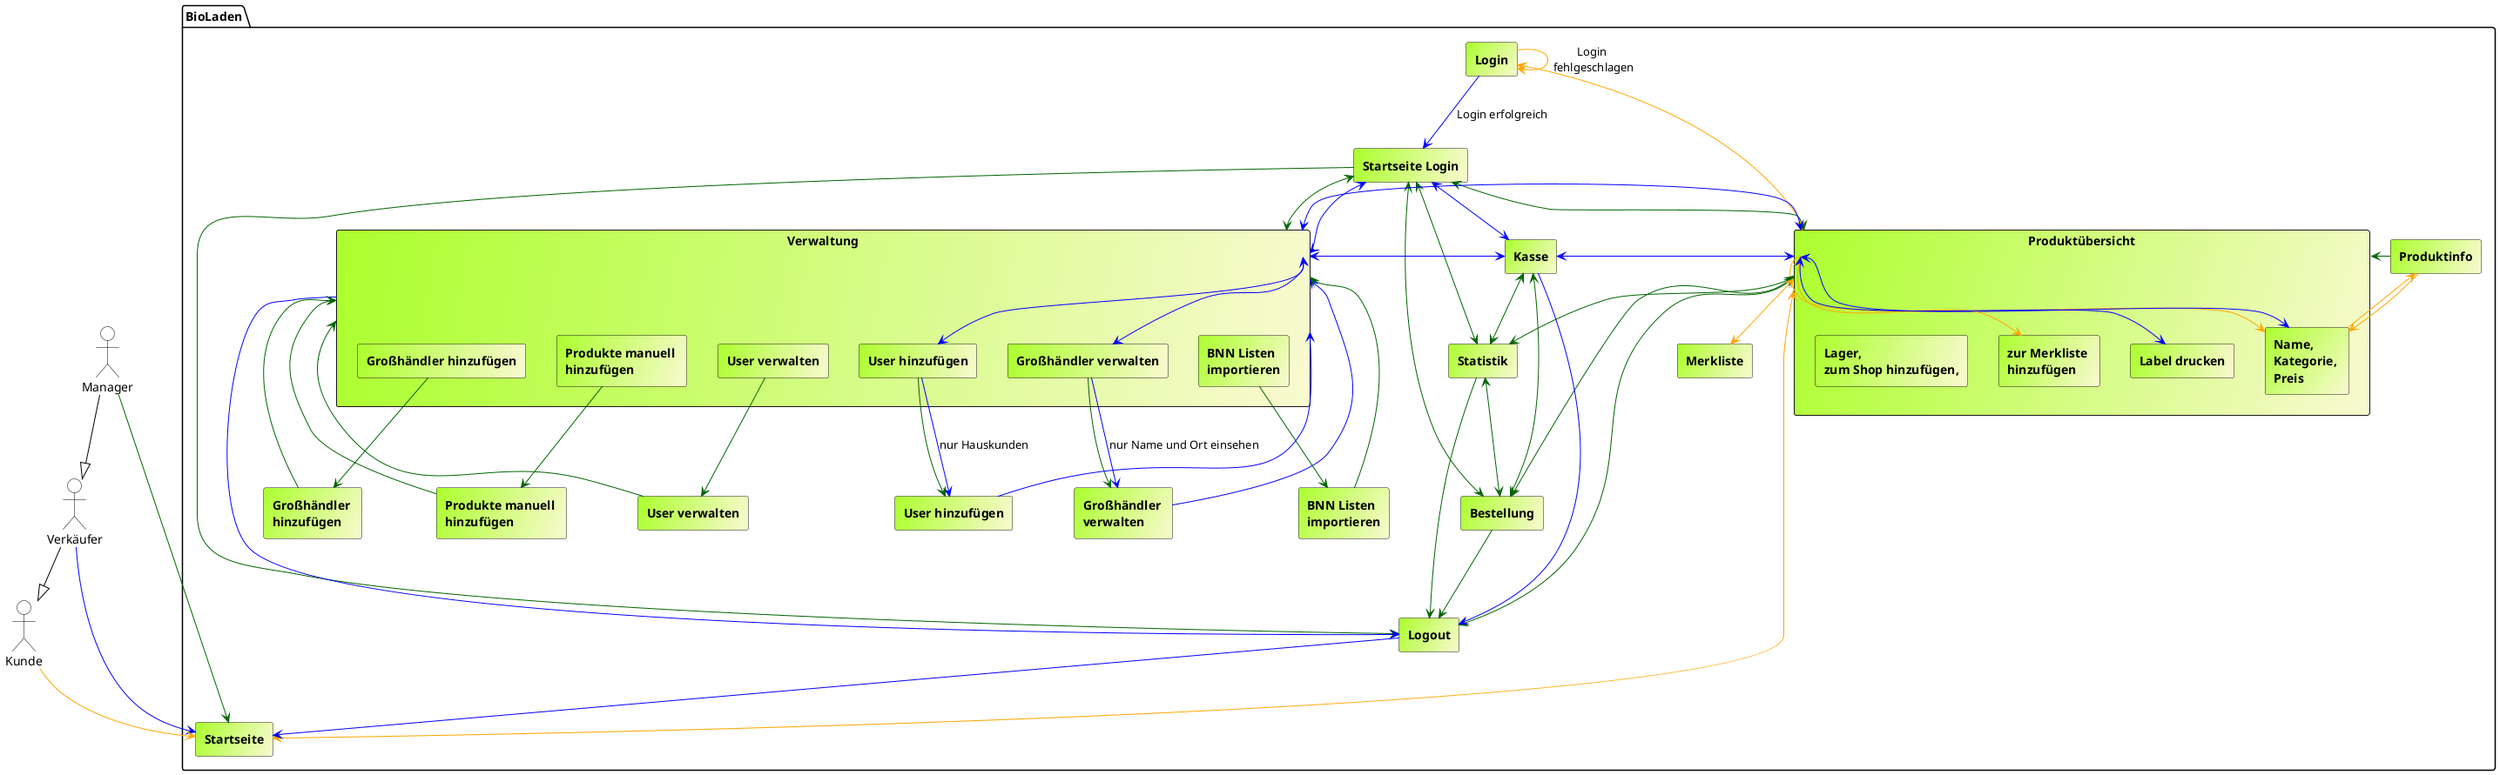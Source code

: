 @startuml

skinparam componentStyle uml2
'skinparam linetype ortho
'skinparam handwritten true
skinparam componentStyle uml2

skinparam rectangle {
    fontStyle bold
	BackgroundColor #GreenYellow/LightGoldenRodYellow

}

skinparam component {
    fontStyle bold
	BackgroundColor #GreenYellow/LightGoldenRodYellow
    BorderColor darkgreen
}

skinparam Arrow {
    Color darkgreen
}
skinparam Actor{
    BorderColor black
    BackgroundColor white
}
:Manager: as m
:Verkäufer: as v
:Kunde: as k
m -[#black]-|> v
v -[#black]-|> k
package "BioLaden"{


    rectangle Startseite
    rectangle Produktübersicht as püb{
        rectangle "Name, \nKategorie, \nPreis" as pkat
        rectangle "Label drucken" as plab
        rectangle "zur Merkliste \nhinzufügen" as addmerk
        rectangle "Lager, \nzum Shop hinzufügen," as shop
    }
    rectangle Merkliste as merk
    rectangle Produktinfo as pinf
    rectangle Login as log
    rectangle "Startseite Login" as stlog
    rectangle Verwaltung as ver{
        rectangle "User hinzufügen" as vuadd
        rectangle "User verwalten" as vuver
        rectangle "Großhändler hinzufügen" as vgadd
        rectangle "Großhändler verwalten" as vgver
        rectangle "BNN Listen \nimportieren" as vbnn
        rectangle "Produkte manuell \nhinzufügen" as vpadd
    }
    rectangle "User hinzufügen" as uadd
    rectangle "Großhändler \nhinzufügen" as gadd
    rectangle "User verwalten" as uver
    rectangle "Großhändler \nverwalten" as gver
    rectangle "BNN Listen \nimportieren" as bnn
    rectangle "Produkte manuell \nhinzufügen" as padd
    rectangle Kasse as kas
    rectangle Bestellung as best
    rectangle Statistik as stats
    rectangle Logout as lout


    m --> Startseite
    v -[#blue]-> Startseite
    k -[#orange]-> Startseite
    Startseite <-[#orange]-> püb
    püb -[#orange]->pkat
    püb <-[#orange]-> addmerk
    püb <-[#orange]-> log
    log -[#blue]-> stlog: Login erfolgreich
    log -[#orange]-> log: Login \nfehlgeschlagen
    stlog --> lout
    stlog <--> püb
    püb <-[#blue]-> plab
    püb <-[#blue]-> pkat
    stlog <--> stats
    stlog <--> best
    stlog <-[#blue]-> kas
    stlog <--> ver
    stlog <-[#blue]-> ver
    ver <-[#blue]-> vgver
    ver <-[#blue]-> vuadd
    vuadd -[#blue]-> uadd : nur Hauskunden
    vgver -[#blue]-> gver : nur Name und Ort einsehen
    lout -[#blue]-> Startseite
    püb --> lout
    püb <-[#blue]-> kas
    püb <--> stats
    ver <-[#blue]-> püb
    ver -[#blue]-> lout
    püb <--> best
    stats --> lout
    best --> lout
    kas -[#blue]-> lout
    kas <--> best
    kas <--> stats
    stats <--> best
    pkat -[#orange]-> pinf
    pinf --> püb
    pinf -[#orange]-> pkat
    püb <-[#orange]-> merk
    vuadd --> uadd
    uadd -[#blue]-> ver
    vuver --> uver
    uver --> ver
    vgadd --> gadd
    gadd --> ver
    vgver --> gver
    gver -[#blue]-> ver
    vbnn --> bnn
    bnn  --> ver
    vpadd --> padd
    padd --> ver
    kas <-[#blue]-> ver

}




@enduml